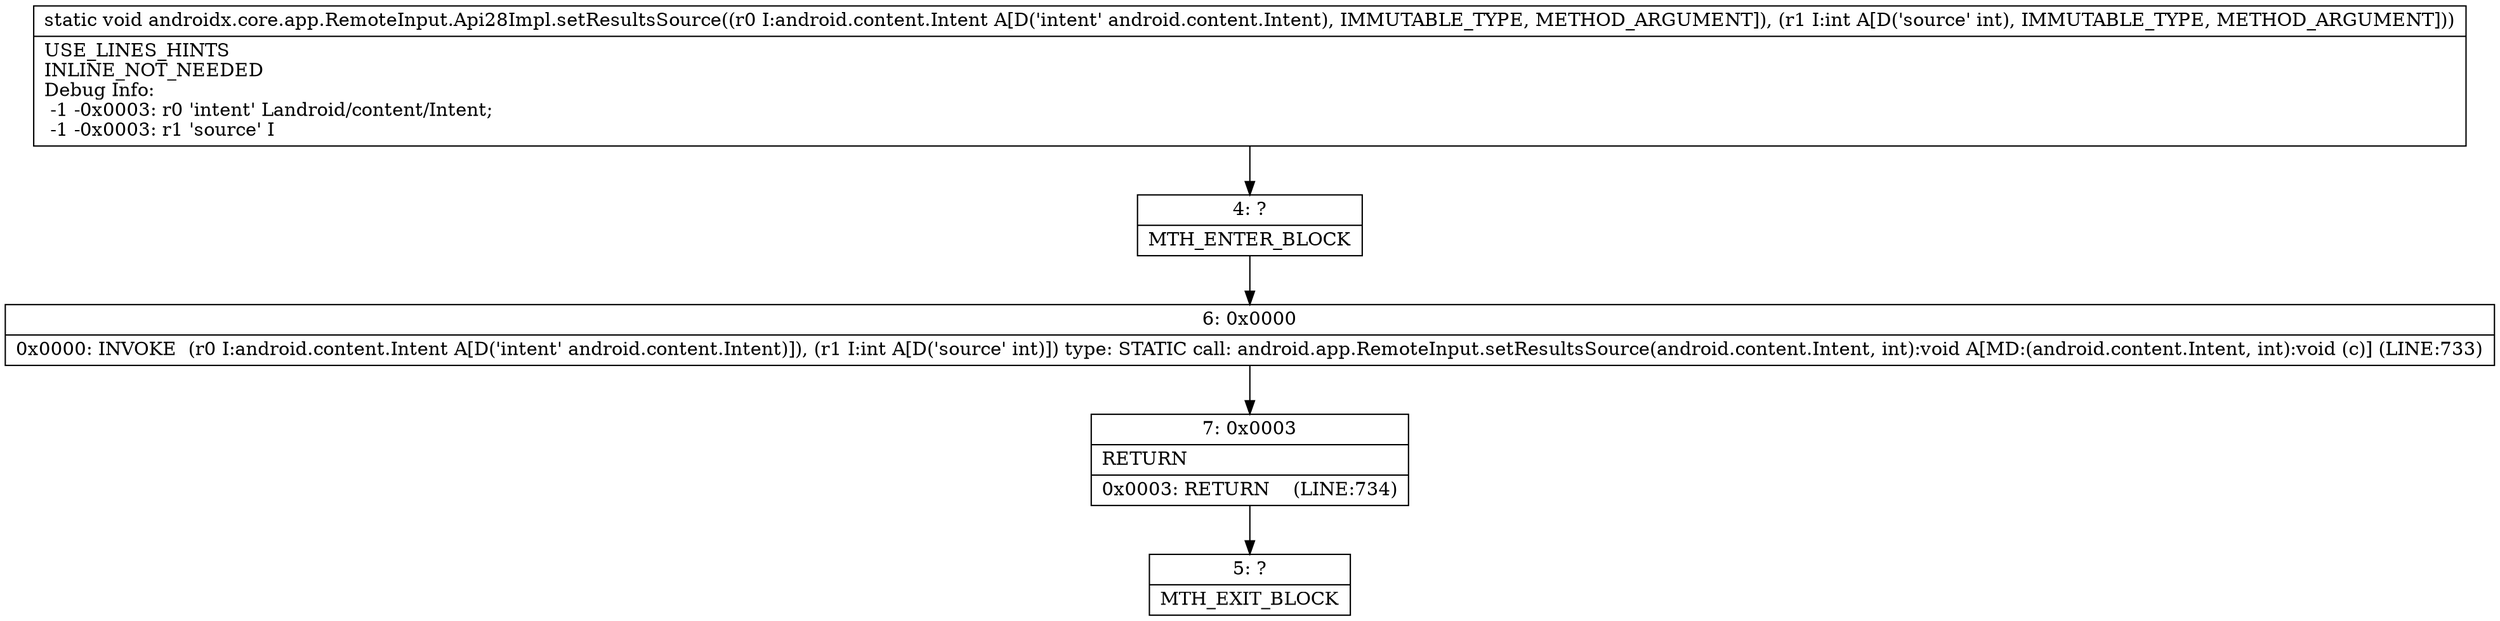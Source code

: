 digraph "CFG forandroidx.core.app.RemoteInput.Api28Impl.setResultsSource(Landroid\/content\/Intent;I)V" {
Node_4 [shape=record,label="{4\:\ ?|MTH_ENTER_BLOCK\l}"];
Node_6 [shape=record,label="{6\:\ 0x0000|0x0000: INVOKE  (r0 I:android.content.Intent A[D('intent' android.content.Intent)]), (r1 I:int A[D('source' int)]) type: STATIC call: android.app.RemoteInput.setResultsSource(android.content.Intent, int):void A[MD:(android.content.Intent, int):void (c)] (LINE:733)\l}"];
Node_7 [shape=record,label="{7\:\ 0x0003|RETURN\l|0x0003: RETURN    (LINE:734)\l}"];
Node_5 [shape=record,label="{5\:\ ?|MTH_EXIT_BLOCK\l}"];
MethodNode[shape=record,label="{static void androidx.core.app.RemoteInput.Api28Impl.setResultsSource((r0 I:android.content.Intent A[D('intent' android.content.Intent), IMMUTABLE_TYPE, METHOD_ARGUMENT]), (r1 I:int A[D('source' int), IMMUTABLE_TYPE, METHOD_ARGUMENT]))  | USE_LINES_HINTS\lINLINE_NOT_NEEDED\lDebug Info:\l  \-1 \-0x0003: r0 'intent' Landroid\/content\/Intent;\l  \-1 \-0x0003: r1 'source' I\l}"];
MethodNode -> Node_4;Node_4 -> Node_6;
Node_6 -> Node_7;
Node_7 -> Node_5;
}

